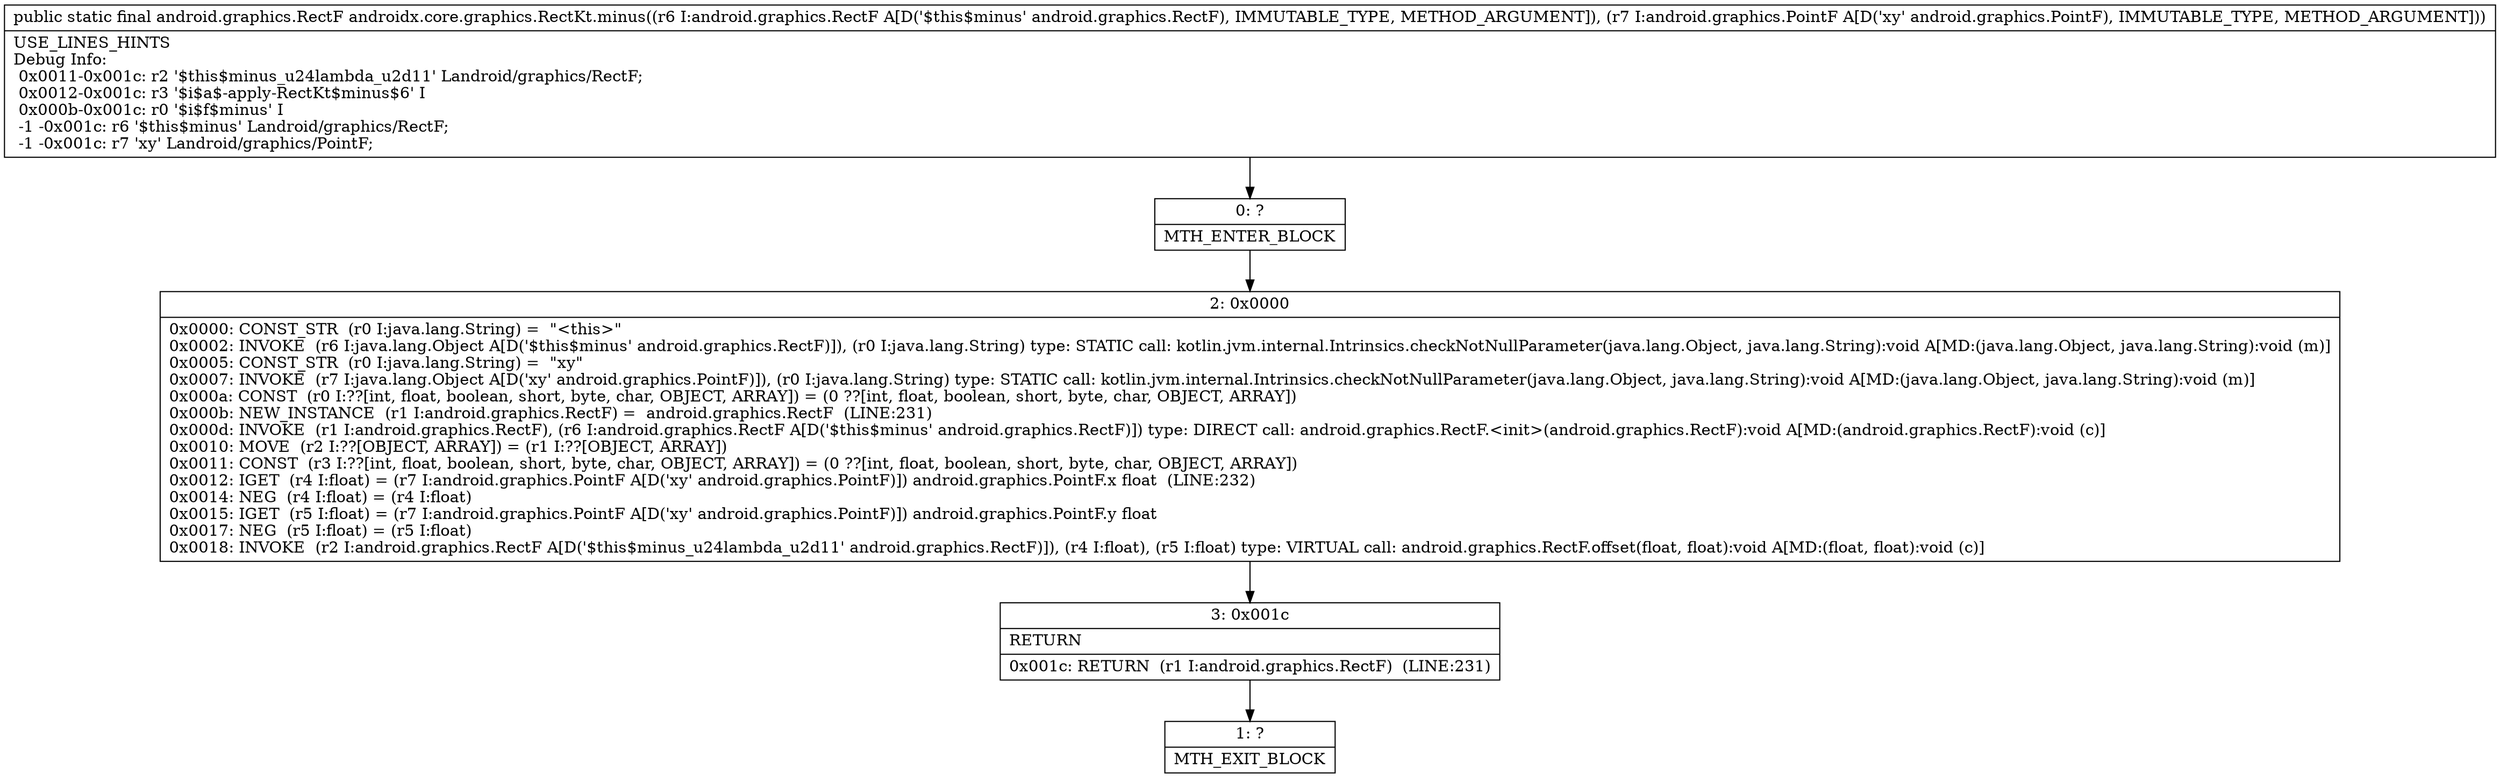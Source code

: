 digraph "CFG forandroidx.core.graphics.RectKt.minus(Landroid\/graphics\/RectF;Landroid\/graphics\/PointF;)Landroid\/graphics\/RectF;" {
Node_0 [shape=record,label="{0\:\ ?|MTH_ENTER_BLOCK\l}"];
Node_2 [shape=record,label="{2\:\ 0x0000|0x0000: CONST_STR  (r0 I:java.lang.String) =  \"\<this\>\" \l0x0002: INVOKE  (r6 I:java.lang.Object A[D('$this$minus' android.graphics.RectF)]), (r0 I:java.lang.String) type: STATIC call: kotlin.jvm.internal.Intrinsics.checkNotNullParameter(java.lang.Object, java.lang.String):void A[MD:(java.lang.Object, java.lang.String):void (m)]\l0x0005: CONST_STR  (r0 I:java.lang.String) =  \"xy\" \l0x0007: INVOKE  (r7 I:java.lang.Object A[D('xy' android.graphics.PointF)]), (r0 I:java.lang.String) type: STATIC call: kotlin.jvm.internal.Intrinsics.checkNotNullParameter(java.lang.Object, java.lang.String):void A[MD:(java.lang.Object, java.lang.String):void (m)]\l0x000a: CONST  (r0 I:??[int, float, boolean, short, byte, char, OBJECT, ARRAY]) = (0 ??[int, float, boolean, short, byte, char, OBJECT, ARRAY]) \l0x000b: NEW_INSTANCE  (r1 I:android.graphics.RectF) =  android.graphics.RectF  (LINE:231)\l0x000d: INVOKE  (r1 I:android.graphics.RectF), (r6 I:android.graphics.RectF A[D('$this$minus' android.graphics.RectF)]) type: DIRECT call: android.graphics.RectF.\<init\>(android.graphics.RectF):void A[MD:(android.graphics.RectF):void (c)]\l0x0010: MOVE  (r2 I:??[OBJECT, ARRAY]) = (r1 I:??[OBJECT, ARRAY]) \l0x0011: CONST  (r3 I:??[int, float, boolean, short, byte, char, OBJECT, ARRAY]) = (0 ??[int, float, boolean, short, byte, char, OBJECT, ARRAY]) \l0x0012: IGET  (r4 I:float) = (r7 I:android.graphics.PointF A[D('xy' android.graphics.PointF)]) android.graphics.PointF.x float  (LINE:232)\l0x0014: NEG  (r4 I:float) = (r4 I:float) \l0x0015: IGET  (r5 I:float) = (r7 I:android.graphics.PointF A[D('xy' android.graphics.PointF)]) android.graphics.PointF.y float \l0x0017: NEG  (r5 I:float) = (r5 I:float) \l0x0018: INVOKE  (r2 I:android.graphics.RectF A[D('$this$minus_u24lambda_u2d11' android.graphics.RectF)]), (r4 I:float), (r5 I:float) type: VIRTUAL call: android.graphics.RectF.offset(float, float):void A[MD:(float, float):void (c)]\l}"];
Node_3 [shape=record,label="{3\:\ 0x001c|RETURN\l|0x001c: RETURN  (r1 I:android.graphics.RectF)  (LINE:231)\l}"];
Node_1 [shape=record,label="{1\:\ ?|MTH_EXIT_BLOCK\l}"];
MethodNode[shape=record,label="{public static final android.graphics.RectF androidx.core.graphics.RectKt.minus((r6 I:android.graphics.RectF A[D('$this$minus' android.graphics.RectF), IMMUTABLE_TYPE, METHOD_ARGUMENT]), (r7 I:android.graphics.PointF A[D('xy' android.graphics.PointF), IMMUTABLE_TYPE, METHOD_ARGUMENT]))  | USE_LINES_HINTS\lDebug Info:\l  0x0011\-0x001c: r2 '$this$minus_u24lambda_u2d11' Landroid\/graphics\/RectF;\l  0x0012\-0x001c: r3 '$i$a$\-apply\-RectKt$minus$6' I\l  0x000b\-0x001c: r0 '$i$f$minus' I\l  \-1 \-0x001c: r6 '$this$minus' Landroid\/graphics\/RectF;\l  \-1 \-0x001c: r7 'xy' Landroid\/graphics\/PointF;\l}"];
MethodNode -> Node_0;Node_0 -> Node_2;
Node_2 -> Node_3;
Node_3 -> Node_1;
}

